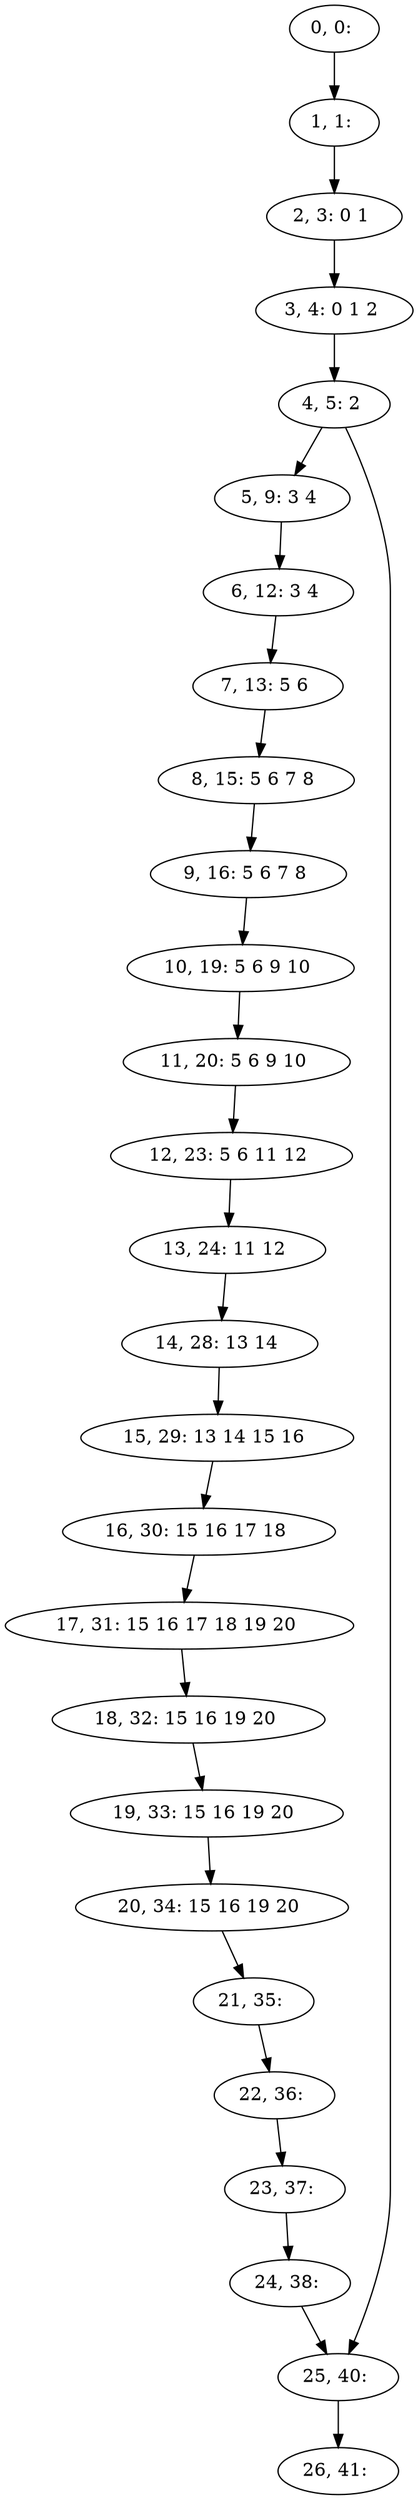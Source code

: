 digraph G {
0[label="0, 0: "];
1[label="1, 1: "];
2[label="2, 3: 0 1 "];
3[label="3, 4: 0 1 2 "];
4[label="4, 5: 2 "];
5[label="5, 9: 3 4 "];
6[label="6, 12: 3 4 "];
7[label="7, 13: 5 6 "];
8[label="8, 15: 5 6 7 8 "];
9[label="9, 16: 5 6 7 8 "];
10[label="10, 19: 5 6 9 10 "];
11[label="11, 20: 5 6 9 10 "];
12[label="12, 23: 5 6 11 12 "];
13[label="13, 24: 11 12 "];
14[label="14, 28: 13 14 "];
15[label="15, 29: 13 14 15 16 "];
16[label="16, 30: 15 16 17 18 "];
17[label="17, 31: 15 16 17 18 19 20 "];
18[label="18, 32: 15 16 19 20 "];
19[label="19, 33: 15 16 19 20 "];
20[label="20, 34: 15 16 19 20 "];
21[label="21, 35: "];
22[label="22, 36: "];
23[label="23, 37: "];
24[label="24, 38: "];
25[label="25, 40: "];
26[label="26, 41: "];
0->1 ;
1->2 ;
2->3 ;
3->4 ;
4->5 ;
4->25 ;
5->6 ;
6->7 ;
7->8 ;
8->9 ;
9->10 ;
10->11 ;
11->12 ;
12->13 ;
13->14 ;
14->15 ;
15->16 ;
16->17 ;
17->18 ;
18->19 ;
19->20 ;
20->21 ;
21->22 ;
22->23 ;
23->24 ;
24->25 ;
25->26 ;
}

